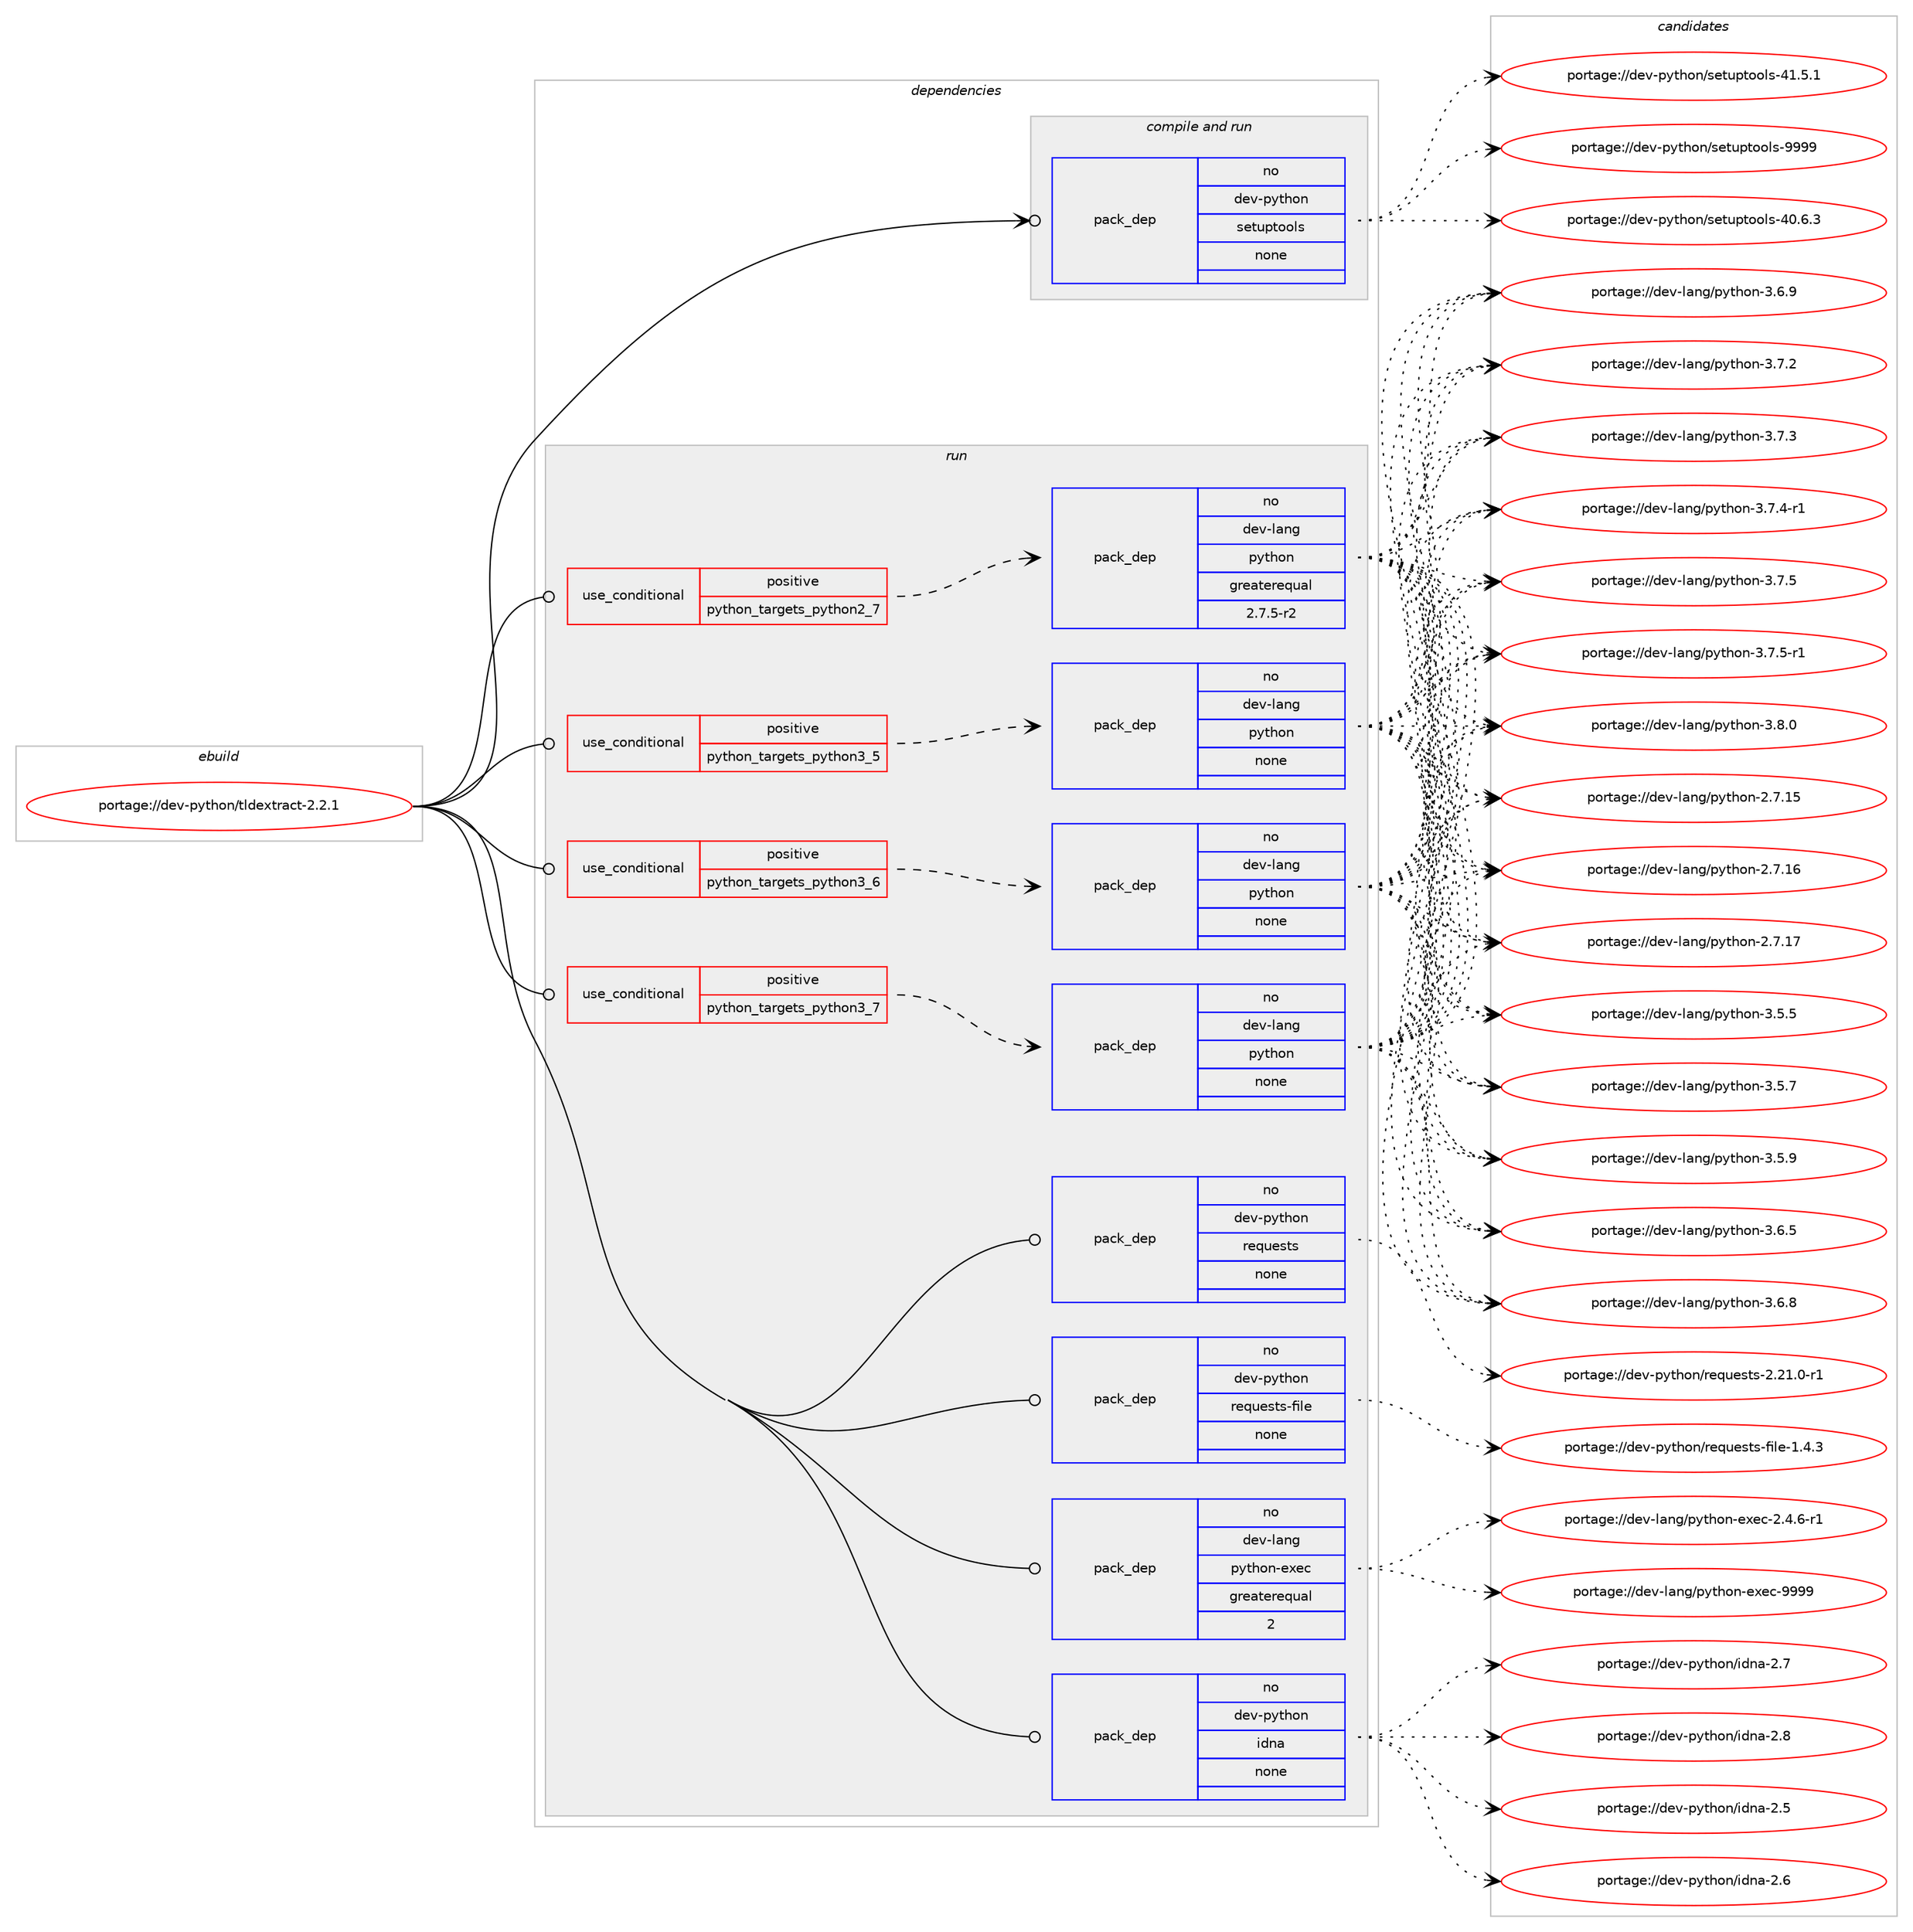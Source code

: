 digraph prolog {

# *************
# Graph options
# *************

newrank=true;
concentrate=true;
compound=true;
graph [rankdir=LR,fontname=Helvetica,fontsize=10,ranksep=1.5];#, ranksep=2.5, nodesep=0.2];
edge  [arrowhead=vee];
node  [fontname=Helvetica,fontsize=10];

# **********
# The ebuild
# **********

subgraph cluster_leftcol {
color=gray;
rank=same;
label=<<i>ebuild</i>>;
id [label="portage://dev-python/tldextract-2.2.1", color=red, width=4, href="../dev-python/tldextract-2.2.1.svg"];
}

# ****************
# The dependencies
# ****************

subgraph cluster_midcol {
color=gray;
label=<<i>dependencies</i>>;
subgraph cluster_compile {
fillcolor="#eeeeee";
style=filled;
label=<<i>compile</i>>;
}
subgraph cluster_compileandrun {
fillcolor="#eeeeee";
style=filled;
label=<<i>compile and run</i>>;
subgraph pack132698 {
dependency175936 [label=<<TABLE BORDER="0" CELLBORDER="1" CELLSPACING="0" CELLPADDING="4" WIDTH="220"><TR><TD ROWSPAN="6" CELLPADDING="30">pack_dep</TD></TR><TR><TD WIDTH="110">no</TD></TR><TR><TD>dev-python</TD></TR><TR><TD>setuptools</TD></TR><TR><TD>none</TD></TR><TR><TD></TD></TR></TABLE>>, shape=none, color=blue];
}
id:e -> dependency175936:w [weight=20,style="solid",arrowhead="odotvee"];
}
subgraph cluster_run {
fillcolor="#eeeeee";
style=filled;
label=<<i>run</i>>;
subgraph cond39834 {
dependency175937 [label=<<TABLE BORDER="0" CELLBORDER="1" CELLSPACING="0" CELLPADDING="4"><TR><TD ROWSPAN="3" CELLPADDING="10">use_conditional</TD></TR><TR><TD>positive</TD></TR><TR><TD>python_targets_python2_7</TD></TR></TABLE>>, shape=none, color=red];
subgraph pack132699 {
dependency175938 [label=<<TABLE BORDER="0" CELLBORDER="1" CELLSPACING="0" CELLPADDING="4" WIDTH="220"><TR><TD ROWSPAN="6" CELLPADDING="30">pack_dep</TD></TR><TR><TD WIDTH="110">no</TD></TR><TR><TD>dev-lang</TD></TR><TR><TD>python</TD></TR><TR><TD>greaterequal</TD></TR><TR><TD>2.7.5-r2</TD></TR></TABLE>>, shape=none, color=blue];
}
dependency175937:e -> dependency175938:w [weight=20,style="dashed",arrowhead="vee"];
}
id:e -> dependency175937:w [weight=20,style="solid",arrowhead="odot"];
subgraph cond39835 {
dependency175939 [label=<<TABLE BORDER="0" CELLBORDER="1" CELLSPACING="0" CELLPADDING="4"><TR><TD ROWSPAN="3" CELLPADDING="10">use_conditional</TD></TR><TR><TD>positive</TD></TR><TR><TD>python_targets_python3_5</TD></TR></TABLE>>, shape=none, color=red];
subgraph pack132700 {
dependency175940 [label=<<TABLE BORDER="0" CELLBORDER="1" CELLSPACING="0" CELLPADDING="4" WIDTH="220"><TR><TD ROWSPAN="6" CELLPADDING="30">pack_dep</TD></TR><TR><TD WIDTH="110">no</TD></TR><TR><TD>dev-lang</TD></TR><TR><TD>python</TD></TR><TR><TD>none</TD></TR><TR><TD></TD></TR></TABLE>>, shape=none, color=blue];
}
dependency175939:e -> dependency175940:w [weight=20,style="dashed",arrowhead="vee"];
}
id:e -> dependency175939:w [weight=20,style="solid",arrowhead="odot"];
subgraph cond39836 {
dependency175941 [label=<<TABLE BORDER="0" CELLBORDER="1" CELLSPACING="0" CELLPADDING="4"><TR><TD ROWSPAN="3" CELLPADDING="10">use_conditional</TD></TR><TR><TD>positive</TD></TR><TR><TD>python_targets_python3_6</TD></TR></TABLE>>, shape=none, color=red];
subgraph pack132701 {
dependency175942 [label=<<TABLE BORDER="0" CELLBORDER="1" CELLSPACING="0" CELLPADDING="4" WIDTH="220"><TR><TD ROWSPAN="6" CELLPADDING="30">pack_dep</TD></TR><TR><TD WIDTH="110">no</TD></TR><TR><TD>dev-lang</TD></TR><TR><TD>python</TD></TR><TR><TD>none</TD></TR><TR><TD></TD></TR></TABLE>>, shape=none, color=blue];
}
dependency175941:e -> dependency175942:w [weight=20,style="dashed",arrowhead="vee"];
}
id:e -> dependency175941:w [weight=20,style="solid",arrowhead="odot"];
subgraph cond39837 {
dependency175943 [label=<<TABLE BORDER="0" CELLBORDER="1" CELLSPACING="0" CELLPADDING="4"><TR><TD ROWSPAN="3" CELLPADDING="10">use_conditional</TD></TR><TR><TD>positive</TD></TR><TR><TD>python_targets_python3_7</TD></TR></TABLE>>, shape=none, color=red];
subgraph pack132702 {
dependency175944 [label=<<TABLE BORDER="0" CELLBORDER="1" CELLSPACING="0" CELLPADDING="4" WIDTH="220"><TR><TD ROWSPAN="6" CELLPADDING="30">pack_dep</TD></TR><TR><TD WIDTH="110">no</TD></TR><TR><TD>dev-lang</TD></TR><TR><TD>python</TD></TR><TR><TD>none</TD></TR><TR><TD></TD></TR></TABLE>>, shape=none, color=blue];
}
dependency175943:e -> dependency175944:w [weight=20,style="dashed",arrowhead="vee"];
}
id:e -> dependency175943:w [weight=20,style="solid",arrowhead="odot"];
subgraph pack132703 {
dependency175945 [label=<<TABLE BORDER="0" CELLBORDER="1" CELLSPACING="0" CELLPADDING="4" WIDTH="220"><TR><TD ROWSPAN="6" CELLPADDING="30">pack_dep</TD></TR><TR><TD WIDTH="110">no</TD></TR><TR><TD>dev-lang</TD></TR><TR><TD>python-exec</TD></TR><TR><TD>greaterequal</TD></TR><TR><TD>2</TD></TR></TABLE>>, shape=none, color=blue];
}
id:e -> dependency175945:w [weight=20,style="solid",arrowhead="odot"];
subgraph pack132704 {
dependency175946 [label=<<TABLE BORDER="0" CELLBORDER="1" CELLSPACING="0" CELLPADDING="4" WIDTH="220"><TR><TD ROWSPAN="6" CELLPADDING="30">pack_dep</TD></TR><TR><TD WIDTH="110">no</TD></TR><TR><TD>dev-python</TD></TR><TR><TD>idna</TD></TR><TR><TD>none</TD></TR><TR><TD></TD></TR></TABLE>>, shape=none, color=blue];
}
id:e -> dependency175946:w [weight=20,style="solid",arrowhead="odot"];
subgraph pack132705 {
dependency175947 [label=<<TABLE BORDER="0" CELLBORDER="1" CELLSPACING="0" CELLPADDING="4" WIDTH="220"><TR><TD ROWSPAN="6" CELLPADDING="30">pack_dep</TD></TR><TR><TD WIDTH="110">no</TD></TR><TR><TD>dev-python</TD></TR><TR><TD>requests</TD></TR><TR><TD>none</TD></TR><TR><TD></TD></TR></TABLE>>, shape=none, color=blue];
}
id:e -> dependency175947:w [weight=20,style="solid",arrowhead="odot"];
subgraph pack132706 {
dependency175948 [label=<<TABLE BORDER="0" CELLBORDER="1" CELLSPACING="0" CELLPADDING="4" WIDTH="220"><TR><TD ROWSPAN="6" CELLPADDING="30">pack_dep</TD></TR><TR><TD WIDTH="110">no</TD></TR><TR><TD>dev-python</TD></TR><TR><TD>requests-file</TD></TR><TR><TD>none</TD></TR><TR><TD></TD></TR></TABLE>>, shape=none, color=blue];
}
id:e -> dependency175948:w [weight=20,style="solid",arrowhead="odot"];
}
}

# **************
# The candidates
# **************

subgraph cluster_choices {
rank=same;
color=gray;
label=<<i>candidates</i>>;

subgraph choice132698 {
color=black;
nodesep=1;
choiceportage100101118451121211161041111104711510111611711211611111110811545524846544651 [label="portage://dev-python/setuptools-40.6.3", color=red, width=4,href="../dev-python/setuptools-40.6.3.svg"];
choiceportage100101118451121211161041111104711510111611711211611111110811545524946534649 [label="portage://dev-python/setuptools-41.5.1", color=red, width=4,href="../dev-python/setuptools-41.5.1.svg"];
choiceportage10010111845112121116104111110471151011161171121161111111081154557575757 [label="portage://dev-python/setuptools-9999", color=red, width=4,href="../dev-python/setuptools-9999.svg"];
dependency175936:e -> choiceportage100101118451121211161041111104711510111611711211611111110811545524846544651:w [style=dotted,weight="100"];
dependency175936:e -> choiceportage100101118451121211161041111104711510111611711211611111110811545524946534649:w [style=dotted,weight="100"];
dependency175936:e -> choiceportage10010111845112121116104111110471151011161171121161111111081154557575757:w [style=dotted,weight="100"];
}
subgraph choice132699 {
color=black;
nodesep=1;
choiceportage10010111845108971101034711212111610411111045504655464953 [label="portage://dev-lang/python-2.7.15", color=red, width=4,href="../dev-lang/python-2.7.15.svg"];
choiceportage10010111845108971101034711212111610411111045504655464954 [label="portage://dev-lang/python-2.7.16", color=red, width=4,href="../dev-lang/python-2.7.16.svg"];
choiceportage10010111845108971101034711212111610411111045504655464955 [label="portage://dev-lang/python-2.7.17", color=red, width=4,href="../dev-lang/python-2.7.17.svg"];
choiceportage100101118451089711010347112121116104111110455146534653 [label="portage://dev-lang/python-3.5.5", color=red, width=4,href="../dev-lang/python-3.5.5.svg"];
choiceportage100101118451089711010347112121116104111110455146534655 [label="portage://dev-lang/python-3.5.7", color=red, width=4,href="../dev-lang/python-3.5.7.svg"];
choiceportage100101118451089711010347112121116104111110455146534657 [label="portage://dev-lang/python-3.5.9", color=red, width=4,href="../dev-lang/python-3.5.9.svg"];
choiceportage100101118451089711010347112121116104111110455146544653 [label="portage://dev-lang/python-3.6.5", color=red, width=4,href="../dev-lang/python-3.6.5.svg"];
choiceportage100101118451089711010347112121116104111110455146544656 [label="portage://dev-lang/python-3.6.8", color=red, width=4,href="../dev-lang/python-3.6.8.svg"];
choiceportage100101118451089711010347112121116104111110455146544657 [label="portage://dev-lang/python-3.6.9", color=red, width=4,href="../dev-lang/python-3.6.9.svg"];
choiceportage100101118451089711010347112121116104111110455146554650 [label="portage://dev-lang/python-3.7.2", color=red, width=4,href="../dev-lang/python-3.7.2.svg"];
choiceportage100101118451089711010347112121116104111110455146554651 [label="portage://dev-lang/python-3.7.3", color=red, width=4,href="../dev-lang/python-3.7.3.svg"];
choiceportage1001011184510897110103471121211161041111104551465546524511449 [label="portage://dev-lang/python-3.7.4-r1", color=red, width=4,href="../dev-lang/python-3.7.4-r1.svg"];
choiceportage100101118451089711010347112121116104111110455146554653 [label="portage://dev-lang/python-3.7.5", color=red, width=4,href="../dev-lang/python-3.7.5.svg"];
choiceportage1001011184510897110103471121211161041111104551465546534511449 [label="portage://dev-lang/python-3.7.5-r1", color=red, width=4,href="../dev-lang/python-3.7.5-r1.svg"];
choiceportage100101118451089711010347112121116104111110455146564648 [label="portage://dev-lang/python-3.8.0", color=red, width=4,href="../dev-lang/python-3.8.0.svg"];
dependency175938:e -> choiceportage10010111845108971101034711212111610411111045504655464953:w [style=dotted,weight="100"];
dependency175938:e -> choiceportage10010111845108971101034711212111610411111045504655464954:w [style=dotted,weight="100"];
dependency175938:e -> choiceportage10010111845108971101034711212111610411111045504655464955:w [style=dotted,weight="100"];
dependency175938:e -> choiceportage100101118451089711010347112121116104111110455146534653:w [style=dotted,weight="100"];
dependency175938:e -> choiceportage100101118451089711010347112121116104111110455146534655:w [style=dotted,weight="100"];
dependency175938:e -> choiceportage100101118451089711010347112121116104111110455146534657:w [style=dotted,weight="100"];
dependency175938:e -> choiceportage100101118451089711010347112121116104111110455146544653:w [style=dotted,weight="100"];
dependency175938:e -> choiceportage100101118451089711010347112121116104111110455146544656:w [style=dotted,weight="100"];
dependency175938:e -> choiceportage100101118451089711010347112121116104111110455146544657:w [style=dotted,weight="100"];
dependency175938:e -> choiceportage100101118451089711010347112121116104111110455146554650:w [style=dotted,weight="100"];
dependency175938:e -> choiceportage100101118451089711010347112121116104111110455146554651:w [style=dotted,weight="100"];
dependency175938:e -> choiceportage1001011184510897110103471121211161041111104551465546524511449:w [style=dotted,weight="100"];
dependency175938:e -> choiceportage100101118451089711010347112121116104111110455146554653:w [style=dotted,weight="100"];
dependency175938:e -> choiceportage1001011184510897110103471121211161041111104551465546534511449:w [style=dotted,weight="100"];
dependency175938:e -> choiceportage100101118451089711010347112121116104111110455146564648:w [style=dotted,weight="100"];
}
subgraph choice132700 {
color=black;
nodesep=1;
choiceportage10010111845108971101034711212111610411111045504655464953 [label="portage://dev-lang/python-2.7.15", color=red, width=4,href="../dev-lang/python-2.7.15.svg"];
choiceportage10010111845108971101034711212111610411111045504655464954 [label="portage://dev-lang/python-2.7.16", color=red, width=4,href="../dev-lang/python-2.7.16.svg"];
choiceportage10010111845108971101034711212111610411111045504655464955 [label="portage://dev-lang/python-2.7.17", color=red, width=4,href="../dev-lang/python-2.7.17.svg"];
choiceportage100101118451089711010347112121116104111110455146534653 [label="portage://dev-lang/python-3.5.5", color=red, width=4,href="../dev-lang/python-3.5.5.svg"];
choiceportage100101118451089711010347112121116104111110455146534655 [label="portage://dev-lang/python-3.5.7", color=red, width=4,href="../dev-lang/python-3.5.7.svg"];
choiceportage100101118451089711010347112121116104111110455146534657 [label="portage://dev-lang/python-3.5.9", color=red, width=4,href="../dev-lang/python-3.5.9.svg"];
choiceportage100101118451089711010347112121116104111110455146544653 [label="portage://dev-lang/python-3.6.5", color=red, width=4,href="../dev-lang/python-3.6.5.svg"];
choiceportage100101118451089711010347112121116104111110455146544656 [label="portage://dev-lang/python-3.6.8", color=red, width=4,href="../dev-lang/python-3.6.8.svg"];
choiceportage100101118451089711010347112121116104111110455146544657 [label="portage://dev-lang/python-3.6.9", color=red, width=4,href="../dev-lang/python-3.6.9.svg"];
choiceportage100101118451089711010347112121116104111110455146554650 [label="portage://dev-lang/python-3.7.2", color=red, width=4,href="../dev-lang/python-3.7.2.svg"];
choiceportage100101118451089711010347112121116104111110455146554651 [label="portage://dev-lang/python-3.7.3", color=red, width=4,href="../dev-lang/python-3.7.3.svg"];
choiceportage1001011184510897110103471121211161041111104551465546524511449 [label="portage://dev-lang/python-3.7.4-r1", color=red, width=4,href="../dev-lang/python-3.7.4-r1.svg"];
choiceportage100101118451089711010347112121116104111110455146554653 [label="portage://dev-lang/python-3.7.5", color=red, width=4,href="../dev-lang/python-3.7.5.svg"];
choiceportage1001011184510897110103471121211161041111104551465546534511449 [label="portage://dev-lang/python-3.7.5-r1", color=red, width=4,href="../dev-lang/python-3.7.5-r1.svg"];
choiceportage100101118451089711010347112121116104111110455146564648 [label="portage://dev-lang/python-3.8.0", color=red, width=4,href="../dev-lang/python-3.8.0.svg"];
dependency175940:e -> choiceportage10010111845108971101034711212111610411111045504655464953:w [style=dotted,weight="100"];
dependency175940:e -> choiceportage10010111845108971101034711212111610411111045504655464954:w [style=dotted,weight="100"];
dependency175940:e -> choiceportage10010111845108971101034711212111610411111045504655464955:w [style=dotted,weight="100"];
dependency175940:e -> choiceportage100101118451089711010347112121116104111110455146534653:w [style=dotted,weight="100"];
dependency175940:e -> choiceportage100101118451089711010347112121116104111110455146534655:w [style=dotted,weight="100"];
dependency175940:e -> choiceportage100101118451089711010347112121116104111110455146534657:w [style=dotted,weight="100"];
dependency175940:e -> choiceportage100101118451089711010347112121116104111110455146544653:w [style=dotted,weight="100"];
dependency175940:e -> choiceportage100101118451089711010347112121116104111110455146544656:w [style=dotted,weight="100"];
dependency175940:e -> choiceportage100101118451089711010347112121116104111110455146544657:w [style=dotted,weight="100"];
dependency175940:e -> choiceportage100101118451089711010347112121116104111110455146554650:w [style=dotted,weight="100"];
dependency175940:e -> choiceportage100101118451089711010347112121116104111110455146554651:w [style=dotted,weight="100"];
dependency175940:e -> choiceportage1001011184510897110103471121211161041111104551465546524511449:w [style=dotted,weight="100"];
dependency175940:e -> choiceportage100101118451089711010347112121116104111110455146554653:w [style=dotted,weight="100"];
dependency175940:e -> choiceportage1001011184510897110103471121211161041111104551465546534511449:w [style=dotted,weight="100"];
dependency175940:e -> choiceportage100101118451089711010347112121116104111110455146564648:w [style=dotted,weight="100"];
}
subgraph choice132701 {
color=black;
nodesep=1;
choiceportage10010111845108971101034711212111610411111045504655464953 [label="portage://dev-lang/python-2.7.15", color=red, width=4,href="../dev-lang/python-2.7.15.svg"];
choiceportage10010111845108971101034711212111610411111045504655464954 [label="portage://dev-lang/python-2.7.16", color=red, width=4,href="../dev-lang/python-2.7.16.svg"];
choiceportage10010111845108971101034711212111610411111045504655464955 [label="portage://dev-lang/python-2.7.17", color=red, width=4,href="../dev-lang/python-2.7.17.svg"];
choiceportage100101118451089711010347112121116104111110455146534653 [label="portage://dev-lang/python-3.5.5", color=red, width=4,href="../dev-lang/python-3.5.5.svg"];
choiceportage100101118451089711010347112121116104111110455146534655 [label="portage://dev-lang/python-3.5.7", color=red, width=4,href="../dev-lang/python-3.5.7.svg"];
choiceportage100101118451089711010347112121116104111110455146534657 [label="portage://dev-lang/python-3.5.9", color=red, width=4,href="../dev-lang/python-3.5.9.svg"];
choiceportage100101118451089711010347112121116104111110455146544653 [label="portage://dev-lang/python-3.6.5", color=red, width=4,href="../dev-lang/python-3.6.5.svg"];
choiceportage100101118451089711010347112121116104111110455146544656 [label="portage://dev-lang/python-3.6.8", color=red, width=4,href="../dev-lang/python-3.6.8.svg"];
choiceportage100101118451089711010347112121116104111110455146544657 [label="portage://dev-lang/python-3.6.9", color=red, width=4,href="../dev-lang/python-3.6.9.svg"];
choiceportage100101118451089711010347112121116104111110455146554650 [label="portage://dev-lang/python-3.7.2", color=red, width=4,href="../dev-lang/python-3.7.2.svg"];
choiceportage100101118451089711010347112121116104111110455146554651 [label="portage://dev-lang/python-3.7.3", color=red, width=4,href="../dev-lang/python-3.7.3.svg"];
choiceportage1001011184510897110103471121211161041111104551465546524511449 [label="portage://dev-lang/python-3.7.4-r1", color=red, width=4,href="../dev-lang/python-3.7.4-r1.svg"];
choiceportage100101118451089711010347112121116104111110455146554653 [label="portage://dev-lang/python-3.7.5", color=red, width=4,href="../dev-lang/python-3.7.5.svg"];
choiceportage1001011184510897110103471121211161041111104551465546534511449 [label="portage://dev-lang/python-3.7.5-r1", color=red, width=4,href="../dev-lang/python-3.7.5-r1.svg"];
choiceportage100101118451089711010347112121116104111110455146564648 [label="portage://dev-lang/python-3.8.0", color=red, width=4,href="../dev-lang/python-3.8.0.svg"];
dependency175942:e -> choiceportage10010111845108971101034711212111610411111045504655464953:w [style=dotted,weight="100"];
dependency175942:e -> choiceportage10010111845108971101034711212111610411111045504655464954:w [style=dotted,weight="100"];
dependency175942:e -> choiceportage10010111845108971101034711212111610411111045504655464955:w [style=dotted,weight="100"];
dependency175942:e -> choiceportage100101118451089711010347112121116104111110455146534653:w [style=dotted,weight="100"];
dependency175942:e -> choiceportage100101118451089711010347112121116104111110455146534655:w [style=dotted,weight="100"];
dependency175942:e -> choiceportage100101118451089711010347112121116104111110455146534657:w [style=dotted,weight="100"];
dependency175942:e -> choiceportage100101118451089711010347112121116104111110455146544653:w [style=dotted,weight="100"];
dependency175942:e -> choiceportage100101118451089711010347112121116104111110455146544656:w [style=dotted,weight="100"];
dependency175942:e -> choiceportage100101118451089711010347112121116104111110455146544657:w [style=dotted,weight="100"];
dependency175942:e -> choiceportage100101118451089711010347112121116104111110455146554650:w [style=dotted,weight="100"];
dependency175942:e -> choiceportage100101118451089711010347112121116104111110455146554651:w [style=dotted,weight="100"];
dependency175942:e -> choiceportage1001011184510897110103471121211161041111104551465546524511449:w [style=dotted,weight="100"];
dependency175942:e -> choiceportage100101118451089711010347112121116104111110455146554653:w [style=dotted,weight="100"];
dependency175942:e -> choiceportage1001011184510897110103471121211161041111104551465546534511449:w [style=dotted,weight="100"];
dependency175942:e -> choiceportage100101118451089711010347112121116104111110455146564648:w [style=dotted,weight="100"];
}
subgraph choice132702 {
color=black;
nodesep=1;
choiceportage10010111845108971101034711212111610411111045504655464953 [label="portage://dev-lang/python-2.7.15", color=red, width=4,href="../dev-lang/python-2.7.15.svg"];
choiceportage10010111845108971101034711212111610411111045504655464954 [label="portage://dev-lang/python-2.7.16", color=red, width=4,href="../dev-lang/python-2.7.16.svg"];
choiceportage10010111845108971101034711212111610411111045504655464955 [label="portage://dev-lang/python-2.7.17", color=red, width=4,href="../dev-lang/python-2.7.17.svg"];
choiceportage100101118451089711010347112121116104111110455146534653 [label="portage://dev-lang/python-3.5.5", color=red, width=4,href="../dev-lang/python-3.5.5.svg"];
choiceportage100101118451089711010347112121116104111110455146534655 [label="portage://dev-lang/python-3.5.7", color=red, width=4,href="../dev-lang/python-3.5.7.svg"];
choiceportage100101118451089711010347112121116104111110455146534657 [label="portage://dev-lang/python-3.5.9", color=red, width=4,href="../dev-lang/python-3.5.9.svg"];
choiceportage100101118451089711010347112121116104111110455146544653 [label="portage://dev-lang/python-3.6.5", color=red, width=4,href="../dev-lang/python-3.6.5.svg"];
choiceportage100101118451089711010347112121116104111110455146544656 [label="portage://dev-lang/python-3.6.8", color=red, width=4,href="../dev-lang/python-3.6.8.svg"];
choiceportage100101118451089711010347112121116104111110455146544657 [label="portage://dev-lang/python-3.6.9", color=red, width=4,href="../dev-lang/python-3.6.9.svg"];
choiceportage100101118451089711010347112121116104111110455146554650 [label="portage://dev-lang/python-3.7.2", color=red, width=4,href="../dev-lang/python-3.7.2.svg"];
choiceportage100101118451089711010347112121116104111110455146554651 [label="portage://dev-lang/python-3.7.3", color=red, width=4,href="../dev-lang/python-3.7.3.svg"];
choiceportage1001011184510897110103471121211161041111104551465546524511449 [label="portage://dev-lang/python-3.7.4-r1", color=red, width=4,href="../dev-lang/python-3.7.4-r1.svg"];
choiceportage100101118451089711010347112121116104111110455146554653 [label="portage://dev-lang/python-3.7.5", color=red, width=4,href="../dev-lang/python-3.7.5.svg"];
choiceportage1001011184510897110103471121211161041111104551465546534511449 [label="portage://dev-lang/python-3.7.5-r1", color=red, width=4,href="../dev-lang/python-3.7.5-r1.svg"];
choiceportage100101118451089711010347112121116104111110455146564648 [label="portage://dev-lang/python-3.8.0", color=red, width=4,href="../dev-lang/python-3.8.0.svg"];
dependency175944:e -> choiceportage10010111845108971101034711212111610411111045504655464953:w [style=dotted,weight="100"];
dependency175944:e -> choiceportage10010111845108971101034711212111610411111045504655464954:w [style=dotted,weight="100"];
dependency175944:e -> choiceportage10010111845108971101034711212111610411111045504655464955:w [style=dotted,weight="100"];
dependency175944:e -> choiceportage100101118451089711010347112121116104111110455146534653:w [style=dotted,weight="100"];
dependency175944:e -> choiceportage100101118451089711010347112121116104111110455146534655:w [style=dotted,weight="100"];
dependency175944:e -> choiceportage100101118451089711010347112121116104111110455146534657:w [style=dotted,weight="100"];
dependency175944:e -> choiceportage100101118451089711010347112121116104111110455146544653:w [style=dotted,weight="100"];
dependency175944:e -> choiceportage100101118451089711010347112121116104111110455146544656:w [style=dotted,weight="100"];
dependency175944:e -> choiceportage100101118451089711010347112121116104111110455146544657:w [style=dotted,weight="100"];
dependency175944:e -> choiceportage100101118451089711010347112121116104111110455146554650:w [style=dotted,weight="100"];
dependency175944:e -> choiceportage100101118451089711010347112121116104111110455146554651:w [style=dotted,weight="100"];
dependency175944:e -> choiceportage1001011184510897110103471121211161041111104551465546524511449:w [style=dotted,weight="100"];
dependency175944:e -> choiceportage100101118451089711010347112121116104111110455146554653:w [style=dotted,weight="100"];
dependency175944:e -> choiceportage1001011184510897110103471121211161041111104551465546534511449:w [style=dotted,weight="100"];
dependency175944:e -> choiceportage100101118451089711010347112121116104111110455146564648:w [style=dotted,weight="100"];
}
subgraph choice132703 {
color=black;
nodesep=1;
choiceportage10010111845108971101034711212111610411111045101120101994550465246544511449 [label="portage://dev-lang/python-exec-2.4.6-r1", color=red, width=4,href="../dev-lang/python-exec-2.4.6-r1.svg"];
choiceportage10010111845108971101034711212111610411111045101120101994557575757 [label="portage://dev-lang/python-exec-9999", color=red, width=4,href="../dev-lang/python-exec-9999.svg"];
dependency175945:e -> choiceportage10010111845108971101034711212111610411111045101120101994550465246544511449:w [style=dotted,weight="100"];
dependency175945:e -> choiceportage10010111845108971101034711212111610411111045101120101994557575757:w [style=dotted,weight="100"];
}
subgraph choice132704 {
color=black;
nodesep=1;
choiceportage10010111845112121116104111110471051001109745504653 [label="portage://dev-python/idna-2.5", color=red, width=4,href="../dev-python/idna-2.5.svg"];
choiceportage10010111845112121116104111110471051001109745504654 [label="portage://dev-python/idna-2.6", color=red, width=4,href="../dev-python/idna-2.6.svg"];
choiceportage10010111845112121116104111110471051001109745504655 [label="portage://dev-python/idna-2.7", color=red, width=4,href="../dev-python/idna-2.7.svg"];
choiceportage10010111845112121116104111110471051001109745504656 [label="portage://dev-python/idna-2.8", color=red, width=4,href="../dev-python/idna-2.8.svg"];
dependency175946:e -> choiceportage10010111845112121116104111110471051001109745504653:w [style=dotted,weight="100"];
dependency175946:e -> choiceportage10010111845112121116104111110471051001109745504654:w [style=dotted,weight="100"];
dependency175946:e -> choiceportage10010111845112121116104111110471051001109745504655:w [style=dotted,weight="100"];
dependency175946:e -> choiceportage10010111845112121116104111110471051001109745504656:w [style=dotted,weight="100"];
}
subgraph choice132705 {
color=black;
nodesep=1;
choiceportage1001011184511212111610411111047114101113117101115116115455046504946484511449 [label="portage://dev-python/requests-2.21.0-r1", color=red, width=4,href="../dev-python/requests-2.21.0-r1.svg"];
dependency175947:e -> choiceportage1001011184511212111610411111047114101113117101115116115455046504946484511449:w [style=dotted,weight="100"];
}
subgraph choice132706 {
color=black;
nodesep=1;
choiceportage100101118451121211161041111104711410111311710111511611545102105108101454946524651 [label="portage://dev-python/requests-file-1.4.3", color=red, width=4,href="../dev-python/requests-file-1.4.3.svg"];
dependency175948:e -> choiceportage100101118451121211161041111104711410111311710111511611545102105108101454946524651:w [style=dotted,weight="100"];
}
}

}
